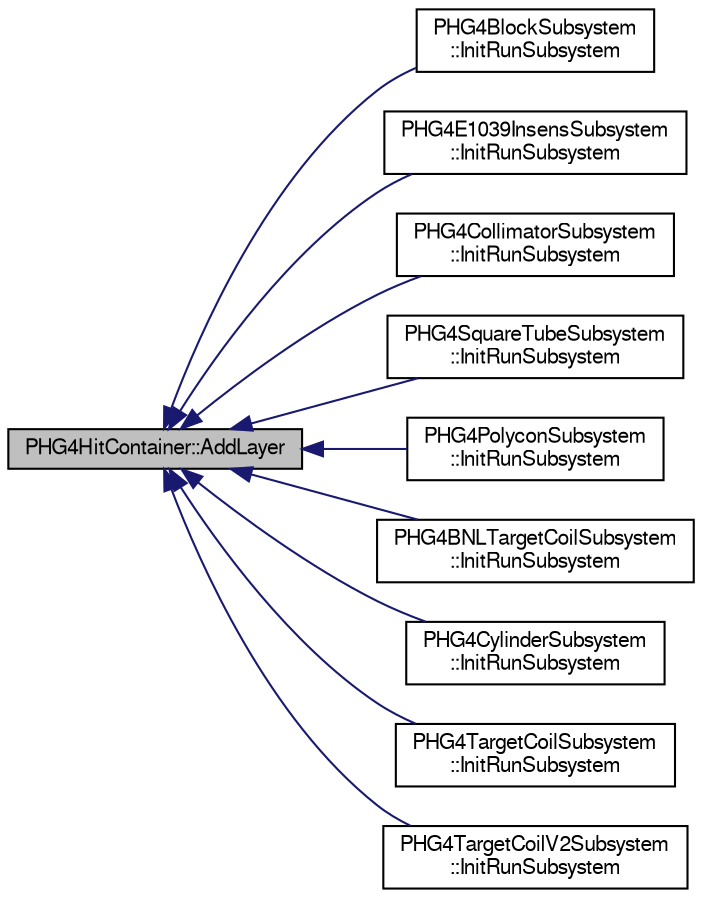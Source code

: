 digraph "PHG4HitContainer::AddLayer"
{
  bgcolor="transparent";
  edge [fontname="FreeSans",fontsize="10",labelfontname="FreeSans",labelfontsize="10"];
  node [fontname="FreeSans",fontsize="10",shape=record];
  rankdir="LR";
  Node1 [label="PHG4HitContainer::AddLayer",height=0.2,width=0.4,color="black", fillcolor="grey75", style="filled" fontcolor="black"];
  Node1 -> Node2 [dir="back",color="midnightblue",fontsize="10",style="solid",fontname="FreeSans"];
  Node2 [label="PHG4BlockSubsystem\l::InitRunSubsystem",height=0.2,width=0.4,color="black",URL="$df/d14/classPHG4BlockSubsystem.html#ac0d173351f388609274a5105753746c3",tooltip="InitRunSubsystem. "];
  Node1 -> Node3 [dir="back",color="midnightblue",fontsize="10",style="solid",fontname="FreeSans"];
  Node3 [label="PHG4E1039InsensSubsystem\l::InitRunSubsystem",height=0.2,width=0.4,color="black",URL="$d9/d43/classPHG4E1039InsensSubsystem.html#a5b33838350511d45e3d69556ae38d3c4",tooltip="InitRunSubsystem. "];
  Node1 -> Node4 [dir="back",color="midnightblue",fontsize="10",style="solid",fontname="FreeSans"];
  Node4 [label="PHG4CollimatorSubsystem\l::InitRunSubsystem",height=0.2,width=0.4,color="black",URL="$de/d78/classPHG4CollimatorSubsystem.html#a92f9e8f0d2891f34d9a638a76577a6b2",tooltip="InitRunSubsystem. "];
  Node1 -> Node5 [dir="back",color="midnightblue",fontsize="10",style="solid",fontname="FreeSans"];
  Node5 [label="PHG4SquareTubeSubsystem\l::InitRunSubsystem",height=0.2,width=0.4,color="black",URL="$d4/d2d/classPHG4SquareTubeSubsystem.html#a5b92b85e8435b833679496938bc6c4d8",tooltip="InitRunSubsystem. "];
  Node1 -> Node6 [dir="back",color="midnightblue",fontsize="10",style="solid",fontname="FreeSans"];
  Node6 [label="PHG4PolyconSubsystem\l::InitRunSubsystem",height=0.2,width=0.4,color="black",URL="$d6/d12/classPHG4PolyconSubsystem.html#aaeebd3d4f0dc15785098c0dcb44b6740",tooltip="init runwise stuff "];
  Node1 -> Node7 [dir="back",color="midnightblue",fontsize="10",style="solid",fontname="FreeSans"];
  Node7 [label="PHG4BNLTargetCoilSubsystem\l::InitRunSubsystem",height=0.2,width=0.4,color="black",URL="$d9/df7/classPHG4BNLTargetCoilSubsystem.html#a51eacfee4ecd504d8a424baa292de510",tooltip="init runwise stuff "];
  Node1 -> Node8 [dir="back",color="midnightblue",fontsize="10",style="solid",fontname="FreeSans"];
  Node8 [label="PHG4CylinderSubsystem\l::InitRunSubsystem",height=0.2,width=0.4,color="black",URL="$db/dc5/classPHG4CylinderSubsystem.html#a034cd0c643ec03070dcaf5f3bae175e0",tooltip="init runwise stuff "];
  Node1 -> Node9 [dir="back",color="midnightblue",fontsize="10",style="solid",fontname="FreeSans"];
  Node9 [label="PHG4TargetCoilSubsystem\l::InitRunSubsystem",height=0.2,width=0.4,color="black",URL="$d8/d86/classPHG4TargetCoilSubsystem.html#ab2523afc854bd0070f5de6bd2448664e",tooltip="init runwise stuff "];
  Node1 -> Node10 [dir="back",color="midnightblue",fontsize="10",style="solid",fontname="FreeSans"];
  Node10 [label="PHG4TargetCoilV2Subsystem\l::InitRunSubsystem",height=0.2,width=0.4,color="black",URL="$db/ddf/classPHG4TargetCoilV2Subsystem.html#a90105993fc507bc86e1605a1ea0f5b28",tooltip="init runwise stuff "];
}
